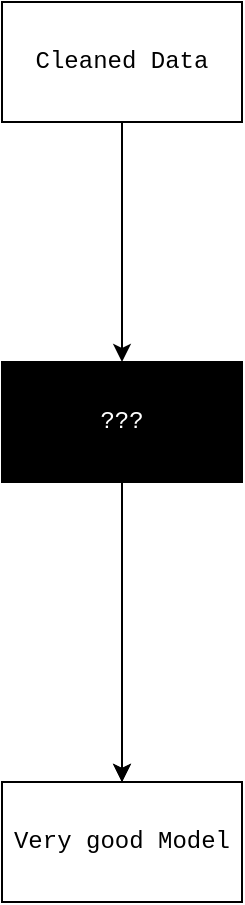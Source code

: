 <mxfile version="24.7.16">
  <diagram name="Page-1" id="bFSq6mzjkebv_NexRcQI">
    <mxGraphModel dx="803" dy="792" grid="1" gridSize="10" guides="1" tooltips="1" connect="1" arrows="1" fold="1" page="1" pageScale="1" pageWidth="827" pageHeight="1169" math="0" shadow="0">
      <root>
        <mxCell id="0" />
        <mxCell id="1" parent="0" />
        <mxCell id="jK4MxtrZDcPDVMe4_Gox-2" style="edgeStyle=orthogonalEdgeStyle;rounded=0;orthogonalLoop=1;jettySize=auto;html=1;fontFamily=Courier New;" edge="1" parent="1" source="jK4MxtrZDcPDVMe4_Gox-1" target="jK4MxtrZDcPDVMe4_Gox-3">
          <mxGeometry relative="1" as="geometry">
            <mxPoint x="350" y="300" as="targetPoint" />
          </mxGeometry>
        </mxCell>
        <mxCell id="jK4MxtrZDcPDVMe4_Gox-1" value="Cleaned Data" style="rounded=1;whiteSpace=wrap;html=1;fontFamily=Courier New;arcSize=0;" vertex="1" parent="1">
          <mxGeometry x="290" y="110" width="120" height="60" as="geometry" />
        </mxCell>
        <mxCell id="jK4MxtrZDcPDVMe4_Gox-4" style="edgeStyle=orthogonalEdgeStyle;rounded=0;orthogonalLoop=1;jettySize=auto;html=1;fontFamily=Courier New;" edge="1" parent="1" source="jK4MxtrZDcPDVMe4_Gox-5">
          <mxGeometry relative="1" as="geometry">
            <mxPoint x="350" y="500" as="targetPoint" />
          </mxGeometry>
        </mxCell>
        <mxCell id="jK4MxtrZDcPDVMe4_Gox-3" value="???" style="rounded=0;whiteSpace=wrap;html=1;fillColor=#000000;fontColor=#FFFFFF;fontFamily=Courier New;" vertex="1" parent="1">
          <mxGeometry x="290" y="290" width="120" height="60" as="geometry" />
        </mxCell>
        <mxCell id="jK4MxtrZDcPDVMe4_Gox-6" value="" style="edgeStyle=orthogonalEdgeStyle;rounded=0;orthogonalLoop=1;jettySize=auto;html=1;fontFamily=Courier New;" edge="1" parent="1" source="jK4MxtrZDcPDVMe4_Gox-3" target="jK4MxtrZDcPDVMe4_Gox-5">
          <mxGeometry relative="1" as="geometry">
            <mxPoint x="350" y="500" as="targetPoint" />
            <mxPoint x="350" y="350" as="sourcePoint" />
          </mxGeometry>
        </mxCell>
        <mxCell id="jK4MxtrZDcPDVMe4_Gox-5" value="Very good Model" style="rounded=0;whiteSpace=wrap;html=1;fontFamily=Courier New;" vertex="1" parent="1">
          <mxGeometry x="290" y="500" width="120" height="60" as="geometry" />
        </mxCell>
      </root>
    </mxGraphModel>
  </diagram>
</mxfile>
